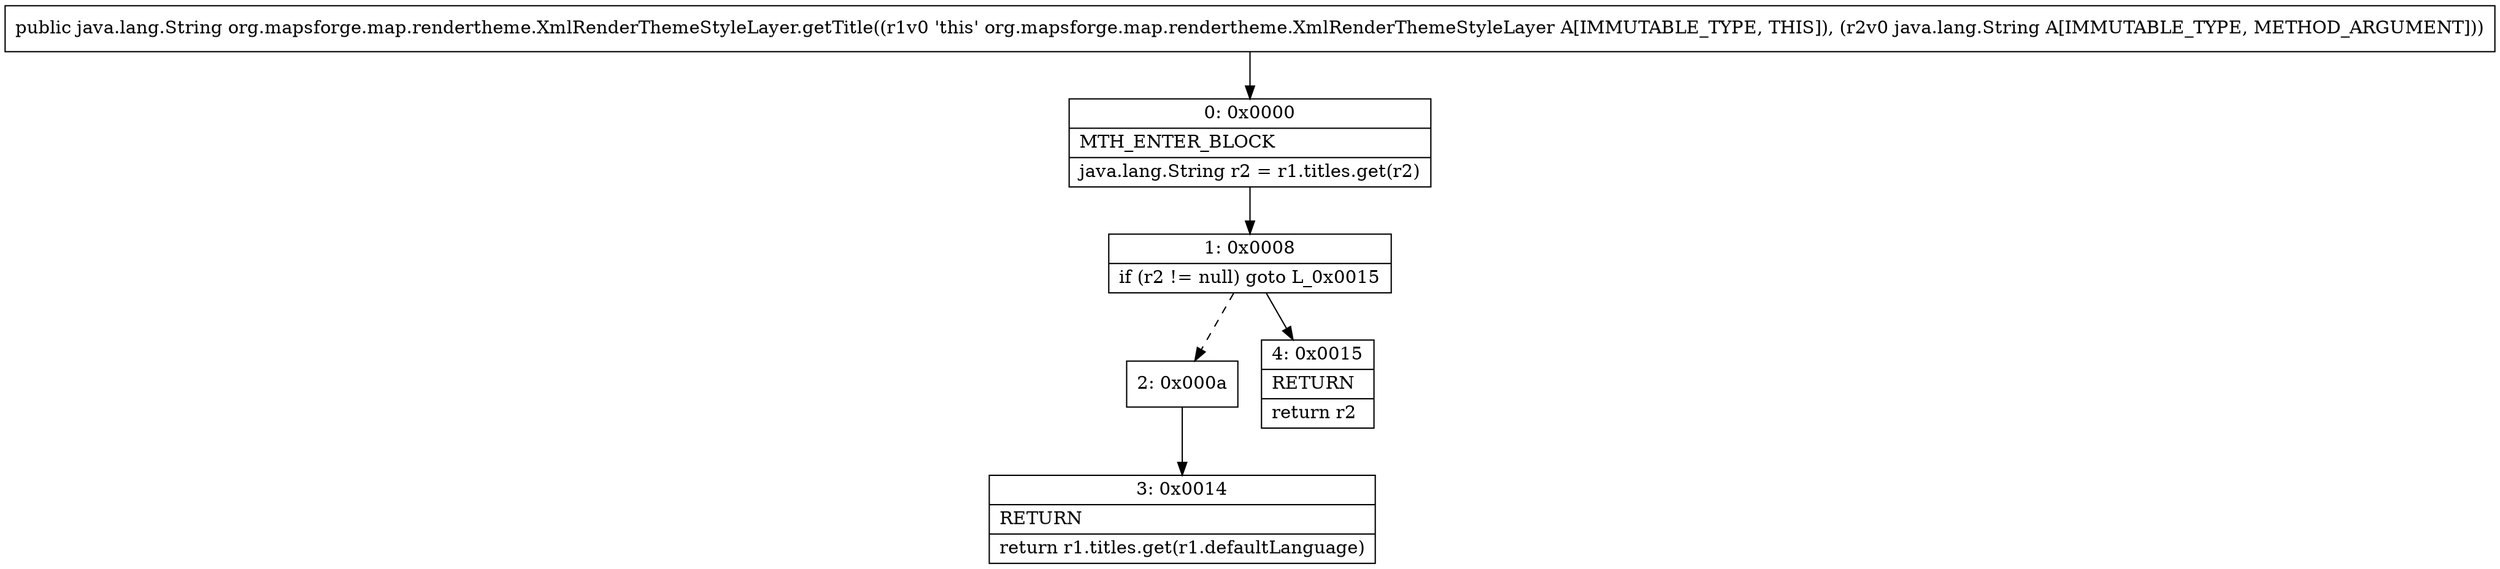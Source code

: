 digraph "CFG fororg.mapsforge.map.rendertheme.XmlRenderThemeStyleLayer.getTitle(Ljava\/lang\/String;)Ljava\/lang\/String;" {
Node_0 [shape=record,label="{0\:\ 0x0000|MTH_ENTER_BLOCK\l|java.lang.String r2 = r1.titles.get(r2)\l}"];
Node_1 [shape=record,label="{1\:\ 0x0008|if (r2 != null) goto L_0x0015\l}"];
Node_2 [shape=record,label="{2\:\ 0x000a}"];
Node_3 [shape=record,label="{3\:\ 0x0014|RETURN\l|return r1.titles.get(r1.defaultLanguage)\l}"];
Node_4 [shape=record,label="{4\:\ 0x0015|RETURN\l|return r2\l}"];
MethodNode[shape=record,label="{public java.lang.String org.mapsforge.map.rendertheme.XmlRenderThemeStyleLayer.getTitle((r1v0 'this' org.mapsforge.map.rendertheme.XmlRenderThemeStyleLayer A[IMMUTABLE_TYPE, THIS]), (r2v0 java.lang.String A[IMMUTABLE_TYPE, METHOD_ARGUMENT])) }"];
MethodNode -> Node_0;
Node_0 -> Node_1;
Node_1 -> Node_2[style=dashed];
Node_1 -> Node_4;
Node_2 -> Node_3;
}

